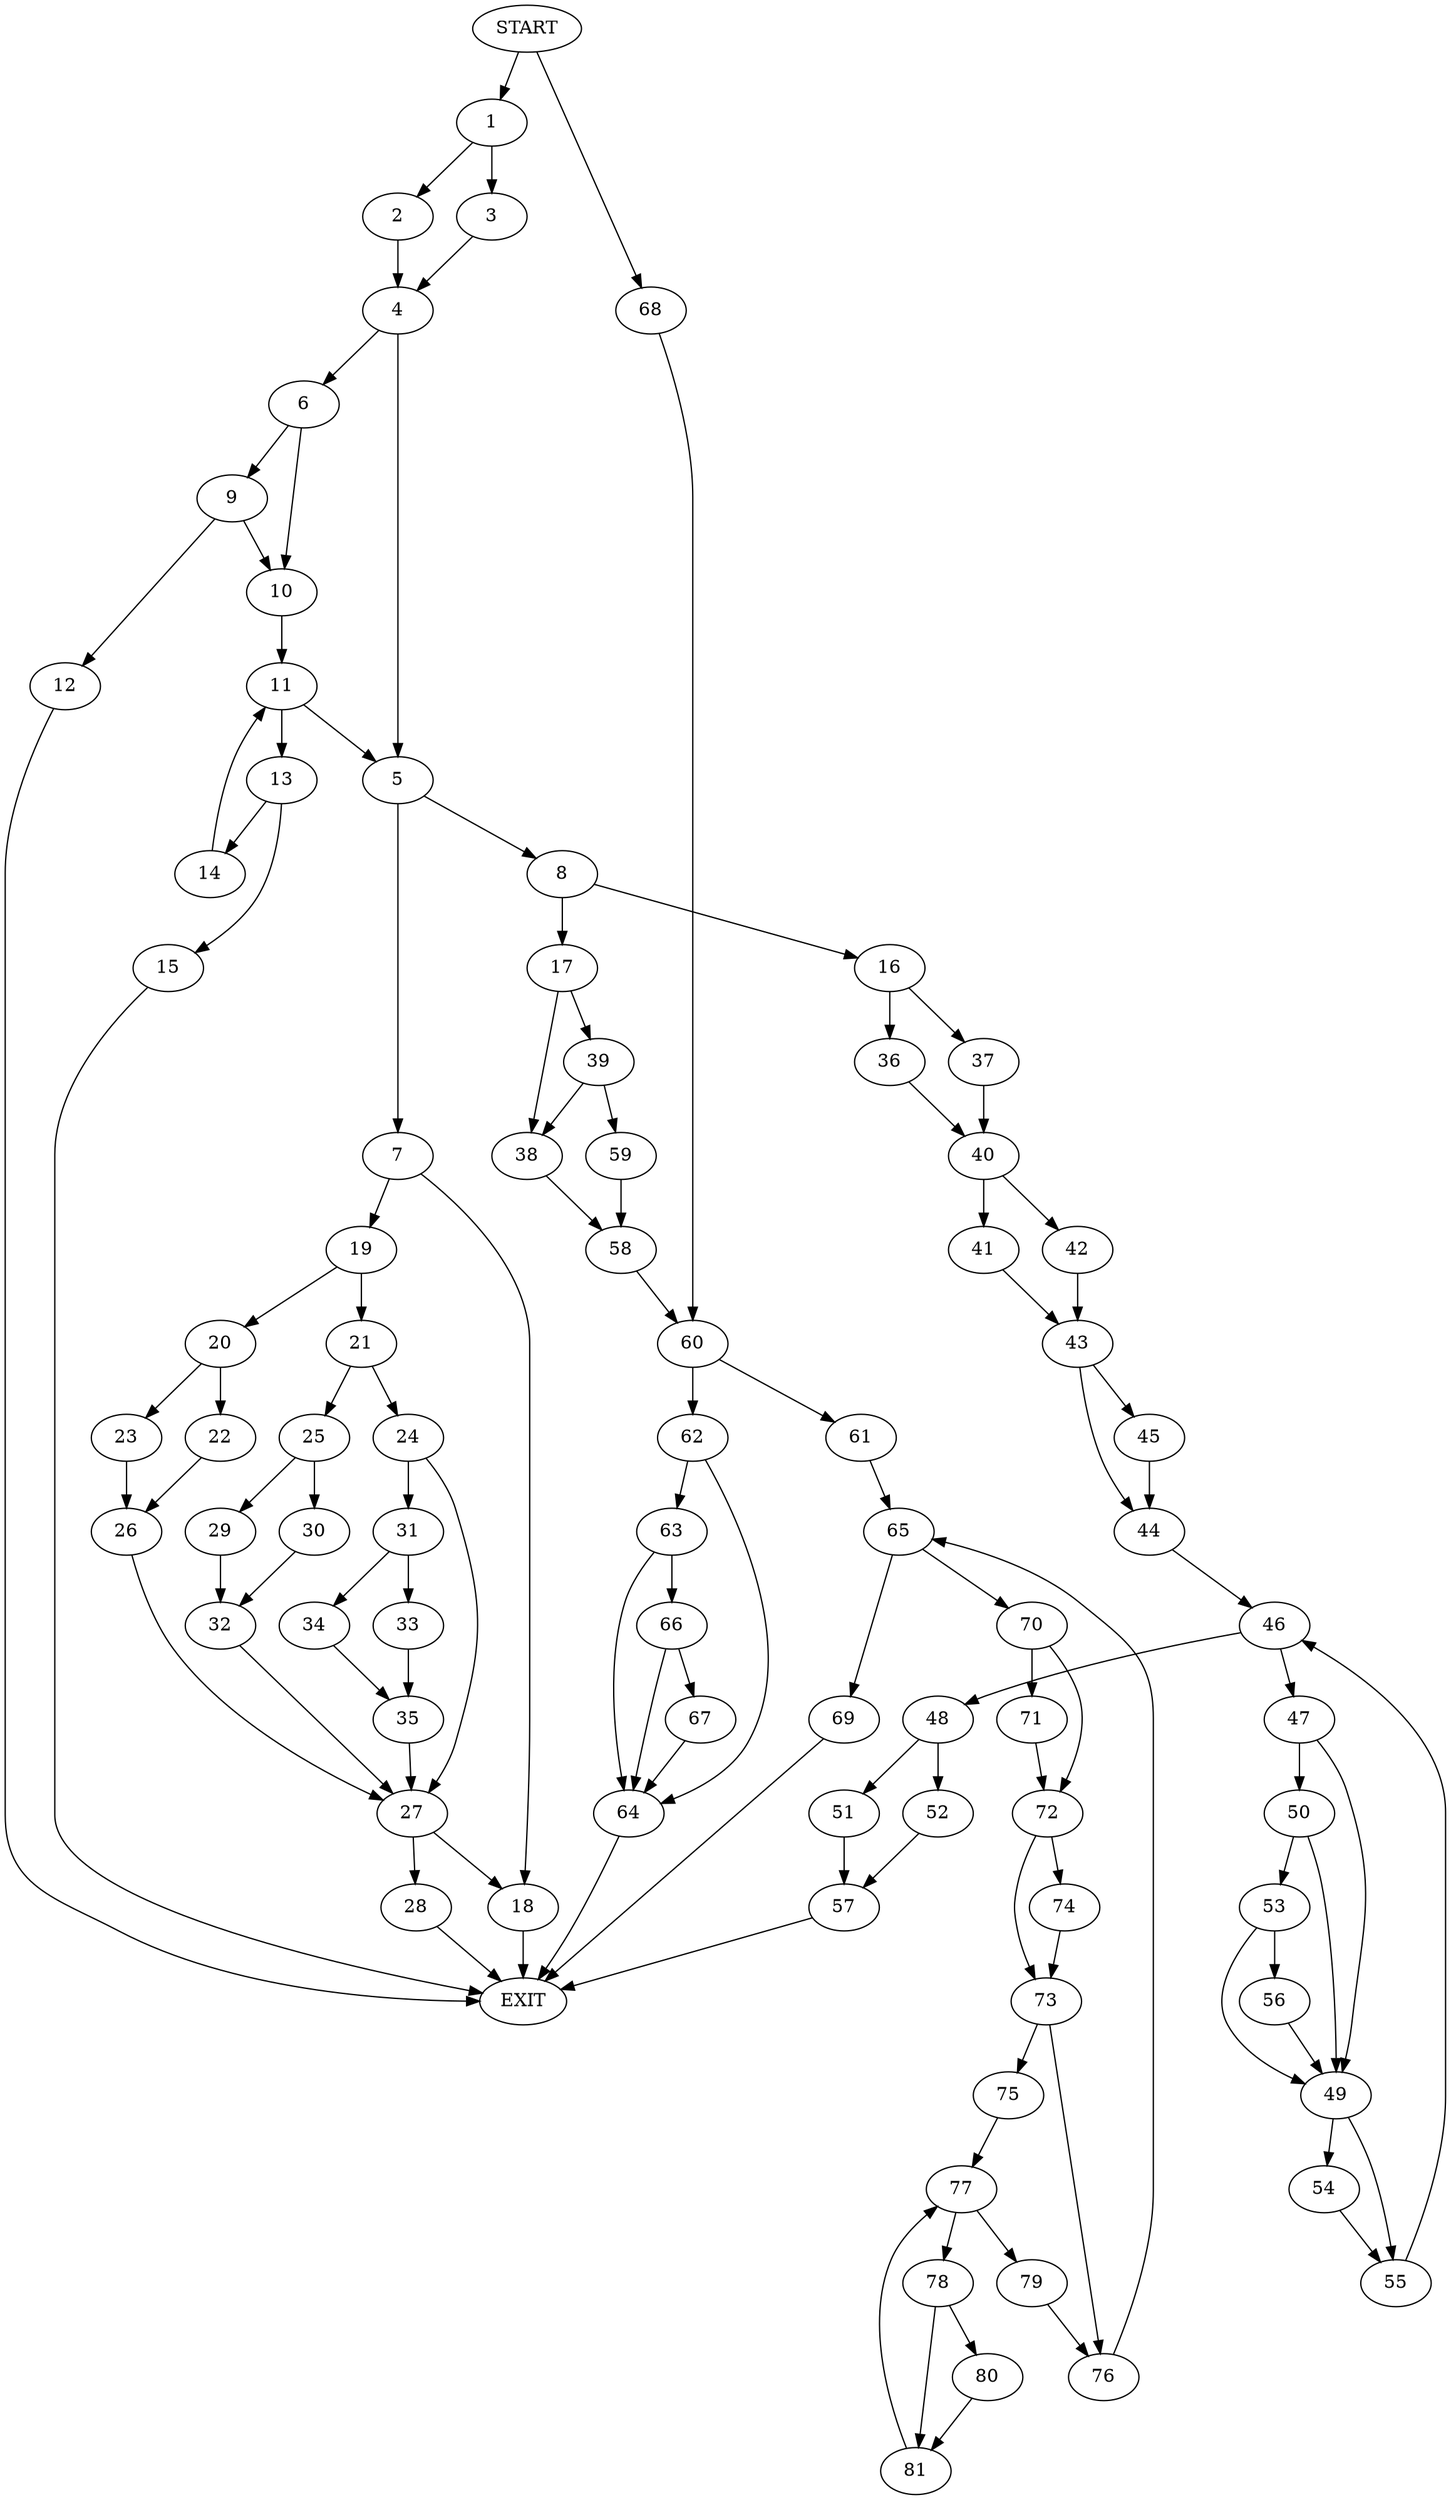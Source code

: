 digraph {
0 [label="START"]
82 [label="EXIT"]
0 -> 1
1 -> 2
1 -> 3
2 -> 4
3 -> 4
4 -> 5
4 -> 6
5 -> 7
5 -> 8
6 -> 9
6 -> 10
10 -> 11
9 -> 10
9 -> 12
12 -> 82
11 -> 5
11 -> 13
13 -> 14
13 -> 15
14 -> 11
15 -> 82
8 -> 16
8 -> 17
7 -> 18
7 -> 19
19 -> 20
19 -> 21
18 -> 82
20 -> 22
20 -> 23
21 -> 24
21 -> 25
22 -> 26
23 -> 26
26 -> 27
27 -> 28
27 -> 18
25 -> 29
25 -> 30
24 -> 27
24 -> 31
29 -> 32
30 -> 32
32 -> 27
31 -> 33
31 -> 34
33 -> 35
34 -> 35
35 -> 27
28 -> 82
16 -> 36
16 -> 37
17 -> 38
17 -> 39
37 -> 40
36 -> 40
40 -> 41
40 -> 42
41 -> 43
42 -> 43
43 -> 44
43 -> 45
45 -> 44
44 -> 46
46 -> 47
46 -> 48
47 -> 49
47 -> 50
48 -> 51
48 -> 52
50 -> 53
50 -> 49
49 -> 54
49 -> 55
53 -> 49
53 -> 56
56 -> 49
55 -> 46
54 -> 55
51 -> 57
52 -> 57
57 -> 82
38 -> 58
39 -> 38
39 -> 59
59 -> 58
58 -> 60
60 -> 61
60 -> 62
62 -> 63
62 -> 64
61 -> 65
64 -> 82
63 -> 64
63 -> 66
66 -> 67
66 -> 64
67 -> 64
0 -> 68
68 -> 60
65 -> 69
65 -> 70
69 -> 82
70 -> 71
70 -> 72
71 -> 72
72 -> 73
72 -> 74
73 -> 75
73 -> 76
74 -> 73
76 -> 65
75 -> 77
77 -> 78
77 -> 79
79 -> 76
78 -> 80
78 -> 81
80 -> 81
81 -> 77
}
